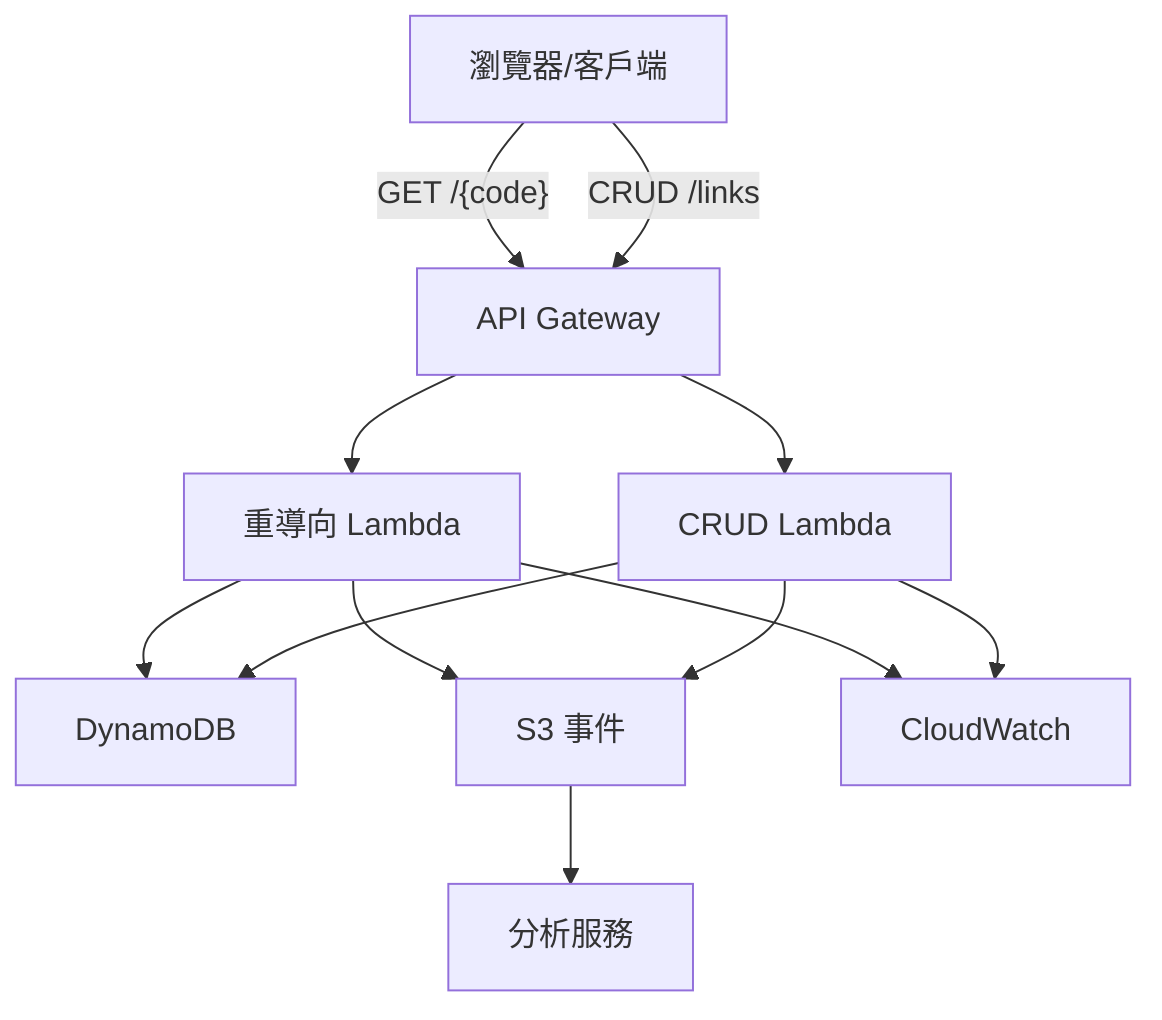 graph TB
    Browser["瀏覽器/客戶端"]
    API["API Gateway"]
    L1["重導向 Lambda"]
    L2["CRUD Lambda"]
    DB["DynamoDB"]
    S3["S3 事件"]
    CW["CloudWatch"]
    AN["分析服務"]

    Browser -->|"GET /{code}"| API
    Browser -->|"CRUD /links"| API
    API --> L1
    API --> L2
    L1 --> DB
    L2 --> DB
    L1 --> S3
    L2 --> S3
    L1 --> CW
    L2 --> CW
    S3 --> AN